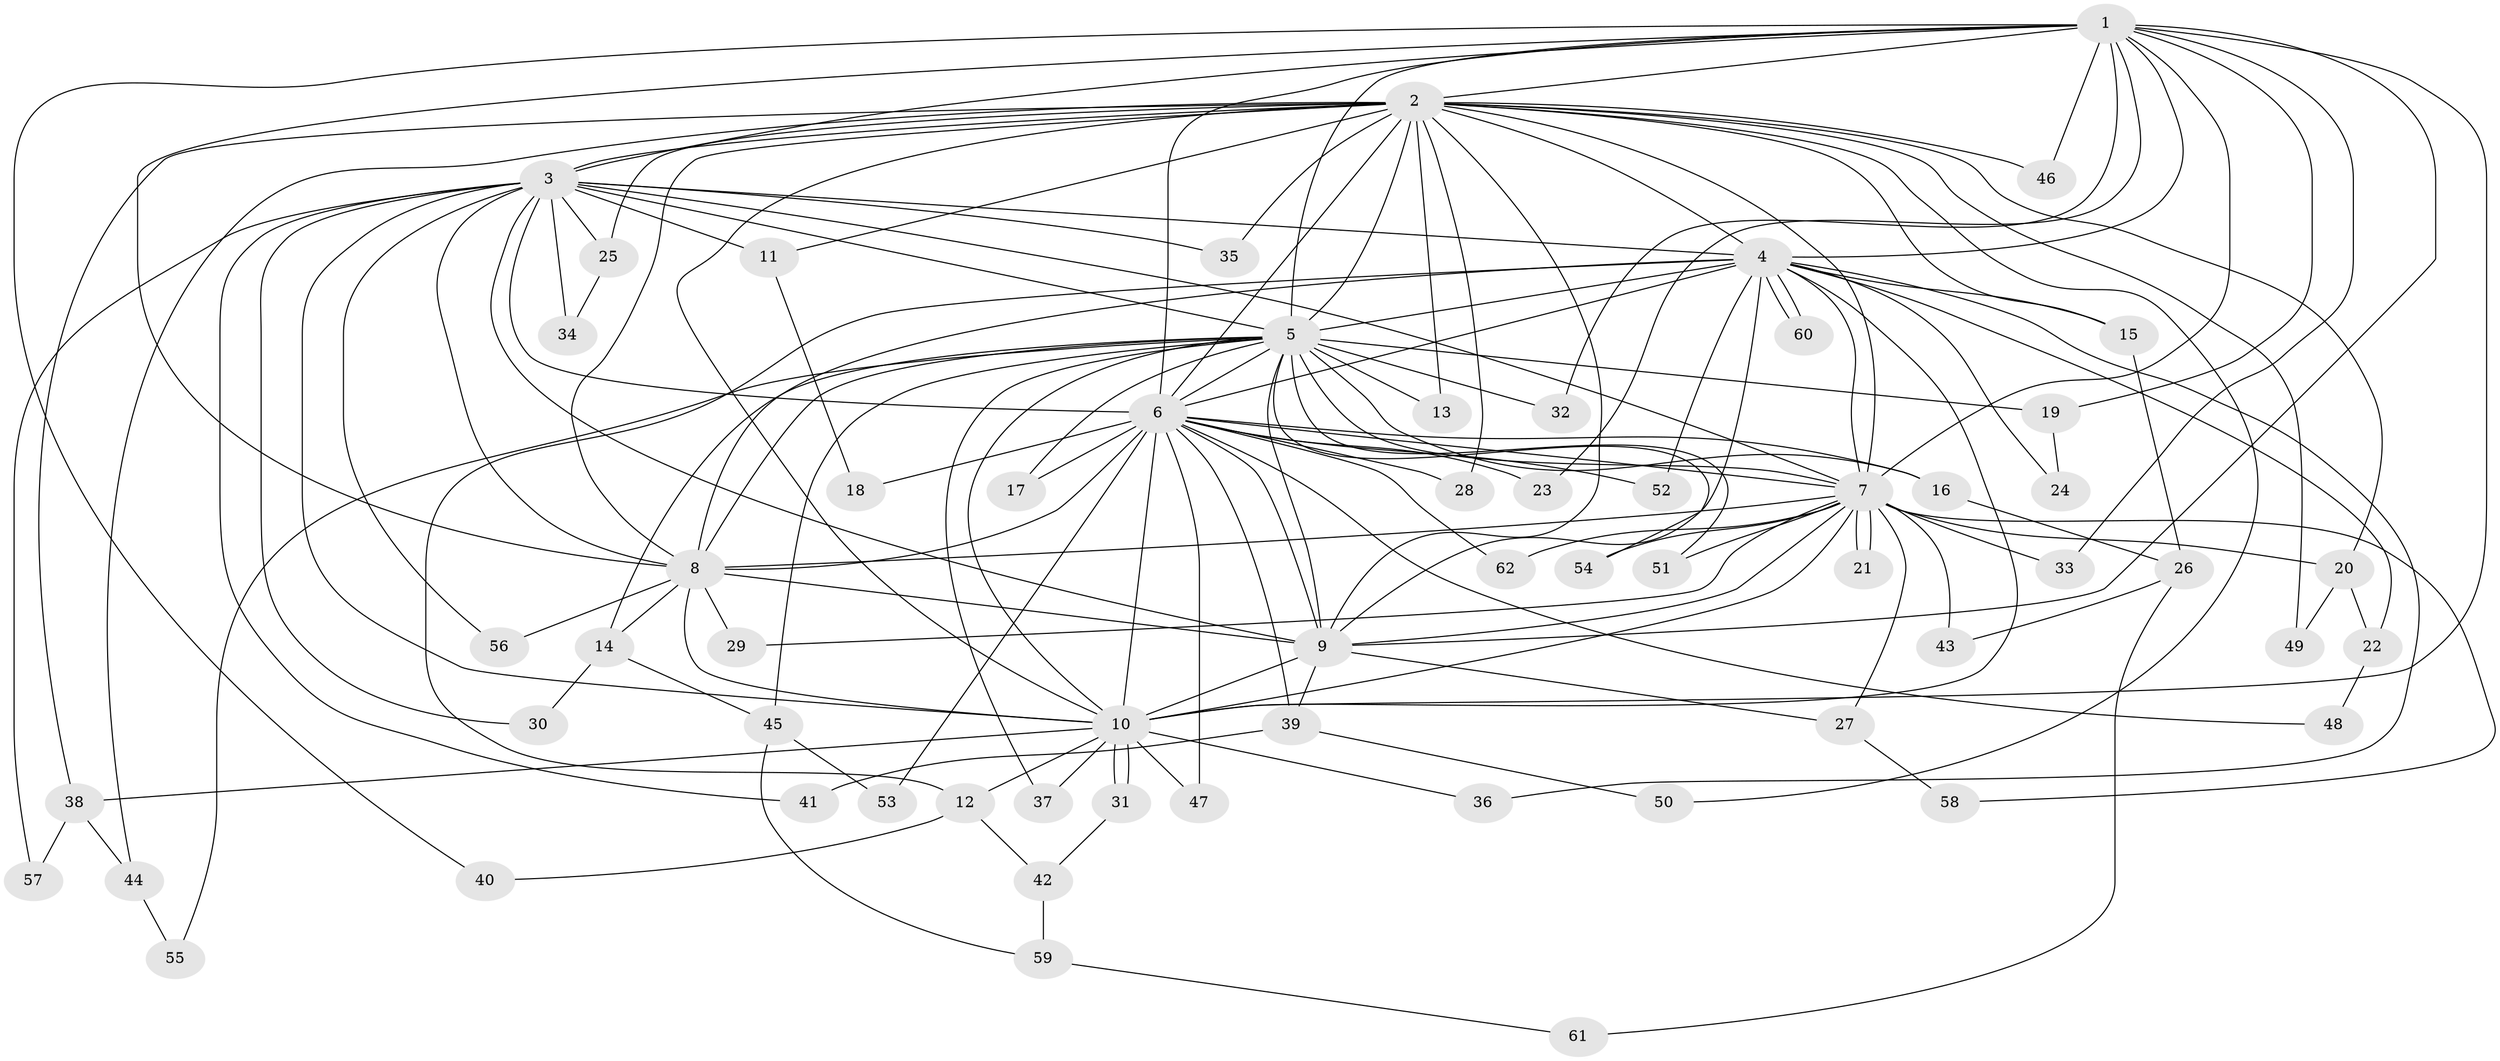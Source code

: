// coarse degree distribution, {10: 0.041666666666666664, 1: 0.5, 2: 0.2916666666666667, 8: 0.041666666666666664, 18: 0.041666666666666664, 3: 0.041666666666666664, 5: 0.041666666666666664}
// Generated by graph-tools (version 1.1) at 2025/48/03/04/25 21:48:12]
// undirected, 62 vertices, 149 edges
graph export_dot {
graph [start="1"]
  node [color=gray90,style=filled];
  1;
  2;
  3;
  4;
  5;
  6;
  7;
  8;
  9;
  10;
  11;
  12;
  13;
  14;
  15;
  16;
  17;
  18;
  19;
  20;
  21;
  22;
  23;
  24;
  25;
  26;
  27;
  28;
  29;
  30;
  31;
  32;
  33;
  34;
  35;
  36;
  37;
  38;
  39;
  40;
  41;
  42;
  43;
  44;
  45;
  46;
  47;
  48;
  49;
  50;
  51;
  52;
  53;
  54;
  55;
  56;
  57;
  58;
  59;
  60;
  61;
  62;
  1 -- 2;
  1 -- 3;
  1 -- 4;
  1 -- 5;
  1 -- 6;
  1 -- 7;
  1 -- 8;
  1 -- 9;
  1 -- 10;
  1 -- 19;
  1 -- 23;
  1 -- 32;
  1 -- 33;
  1 -- 40;
  1 -- 46;
  2 -- 3;
  2 -- 4;
  2 -- 5;
  2 -- 6;
  2 -- 7;
  2 -- 8;
  2 -- 9;
  2 -- 10;
  2 -- 11;
  2 -- 13;
  2 -- 15;
  2 -- 20;
  2 -- 25;
  2 -- 28;
  2 -- 35;
  2 -- 38;
  2 -- 44;
  2 -- 46;
  2 -- 49;
  2 -- 50;
  3 -- 4;
  3 -- 5;
  3 -- 6;
  3 -- 7;
  3 -- 8;
  3 -- 9;
  3 -- 10;
  3 -- 11;
  3 -- 25;
  3 -- 30;
  3 -- 34;
  3 -- 35;
  3 -- 41;
  3 -- 56;
  3 -- 57;
  4 -- 5;
  4 -- 6;
  4 -- 7;
  4 -- 8;
  4 -- 9;
  4 -- 10;
  4 -- 12;
  4 -- 15;
  4 -- 22;
  4 -- 24;
  4 -- 36;
  4 -- 52;
  4 -- 60;
  4 -- 60;
  5 -- 6;
  5 -- 7;
  5 -- 8;
  5 -- 9;
  5 -- 10;
  5 -- 13;
  5 -- 14;
  5 -- 16;
  5 -- 17;
  5 -- 19;
  5 -- 32;
  5 -- 37;
  5 -- 45;
  5 -- 51;
  5 -- 54;
  5 -- 55;
  6 -- 7;
  6 -- 8;
  6 -- 9;
  6 -- 10;
  6 -- 16;
  6 -- 17;
  6 -- 18;
  6 -- 23;
  6 -- 28;
  6 -- 39;
  6 -- 47;
  6 -- 48;
  6 -- 52;
  6 -- 53;
  6 -- 62;
  7 -- 8;
  7 -- 9;
  7 -- 10;
  7 -- 20;
  7 -- 21;
  7 -- 21;
  7 -- 27;
  7 -- 29;
  7 -- 33;
  7 -- 43;
  7 -- 51;
  7 -- 54;
  7 -- 58;
  7 -- 62;
  8 -- 9;
  8 -- 10;
  8 -- 14;
  8 -- 29;
  8 -- 56;
  9 -- 10;
  9 -- 27;
  9 -- 39;
  10 -- 12;
  10 -- 31;
  10 -- 31;
  10 -- 36;
  10 -- 37;
  10 -- 38;
  10 -- 47;
  11 -- 18;
  12 -- 40;
  12 -- 42;
  14 -- 30;
  14 -- 45;
  15 -- 26;
  16 -- 26;
  19 -- 24;
  20 -- 22;
  20 -- 49;
  22 -- 48;
  25 -- 34;
  26 -- 43;
  26 -- 61;
  27 -- 58;
  31 -- 42;
  38 -- 44;
  38 -- 57;
  39 -- 41;
  39 -- 50;
  42 -- 59;
  44 -- 55;
  45 -- 53;
  45 -- 59;
  59 -- 61;
}
